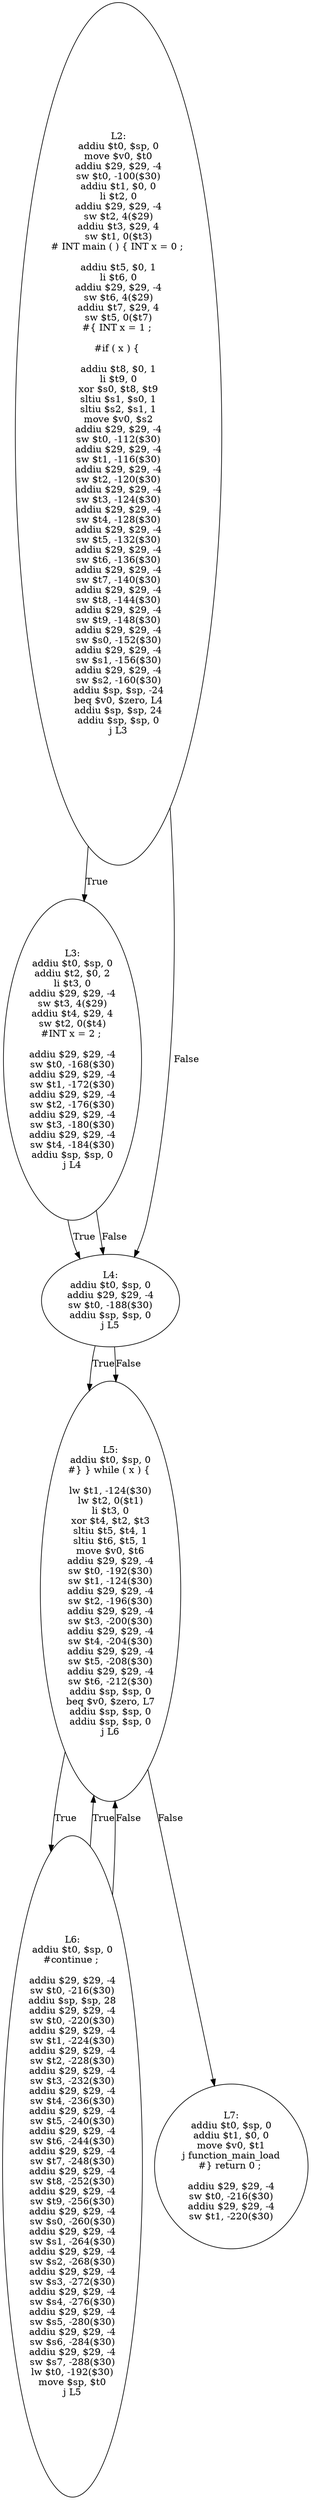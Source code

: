 digraph AST {
  "125702255785632" [label="L2:
addiu $t0, $sp, 0
move $v0, $t0
addiu $29, $29, -4
sw $t0, -100($30)
addiu $t1, $0, 0
li $t2, 0
addiu $29, $29, -4
sw $t2, 4($29)
addiu $t3, $29, 4
sw $t1, 0($t3)
# INT main ( ) { INT x = 0 ; 

addiu $t5, $0, 1
li $t6, 0
addiu $29, $29, -4
sw $t6, 4($29)
addiu $t7, $29, 4
sw $t5, 0($t7)
#{ INT x = 1 ; 

#if ( x ) { 

addiu $t8, $0, 1
li $t9, 0
xor $s0, $t8, $t9
sltiu $s1, $s0, 1
sltiu $s2, $s1, 1
move $v0, $s2
addiu $29, $29, -4
sw $t0, -112($30)
addiu $29, $29, -4
sw $t1, -116($30)
addiu $29, $29, -4
sw $t2, -120($30)
addiu $29, $29, -4
sw $t3, -124($30)
addiu $29, $29, -4
sw $t4, -128($30)
addiu $29, $29, -4
sw $t5, -132($30)
addiu $29, $29, -4
sw $t6, -136($30)
addiu $29, $29, -4
sw $t7, -140($30)
addiu $29, $29, -4
sw $t8, -144($30)
addiu $29, $29, -4
sw $t9, -148($30)
addiu $29, $29, -4
sw $s0, -152($30)
addiu $29, $29, -4
sw $s1, -156($30)
addiu $29, $29, -4
sw $s2, -160($30)
addiu $sp, $sp, -24
beq $v0, $zero, L4
addiu $sp, $sp, 24
addiu $sp, $sp, 0
j L3
"];
  "125702255785632" -> "125702255775072" [label="True"];
  "125702255785632" -> "125702255774640" [label="False"];
  "125702255775072" [label="L3:
addiu $t0, $sp, 0
addiu $t2, $0, 2
li $t3, 0
addiu $29, $29, -4
sw $t3, 4($29)
addiu $t4, $29, 4
sw $t2, 0($t4)
#INT x = 2 ; 

addiu $29, $29, -4
sw $t0, -168($30)
addiu $29, $29, -4
sw $t1, -172($30)
addiu $29, $29, -4
sw $t2, -176($30)
addiu $29, $29, -4
sw $t3, -180($30)
addiu $29, $29, -4
sw $t4, -184($30)
addiu $sp, $sp, 0
j L4
"];
  "125702255775072" -> "125702255774640" [label="True"];
  "125702255775072" -> "125702255774640" [label="False"];
  "125702255774640" [label="L4:
addiu $t0, $sp, 0
addiu $29, $29, -4
sw $t0, -188($30)
addiu $sp, $sp, 0
j L5
"];
  "125702255774640" -> "125702255771904" [label="True"];
  "125702255774640" -> "125702255771904" [label="False"];
  "125702255771904" [label="L5:
addiu $t0, $sp, 0
#} } while ( x ) { 

lw $t1, -124($30)
lw $t2, 0($t1)
li $t3, 0
xor $t4, $t2, $t3
sltiu $t5, $t4, 1
sltiu $t6, $t5, 1
move $v0, $t6
addiu $29, $29, -4
sw $t0, -192($30)
sw $t1, -124($30)
addiu $29, $29, -4
sw $t2, -196($30)
addiu $29, $29, -4
sw $t3, -200($30)
addiu $29, $29, -4
sw $t4, -204($30)
addiu $29, $29, -4
sw $t5, -208($30)
addiu $29, $29, -4
sw $t6, -212($30)
addiu $sp, $sp, 0
beq $v0, $zero, L7
addiu $sp, $sp, 0
addiu $sp, $sp, 0
j L6
"];
  "125702255771904" -> "125702255774160" [label="True"];
  "125702255771904" -> "125702255773488" [label="False"];
  "125702255774160" [label="L6:
addiu $t0, $sp, 0
#continue ; 

addiu $29, $29, -4
sw $t0, -216($30)
addiu $sp, $sp, 28
addiu $29, $29, -4
sw $t0, -220($30)
addiu $29, $29, -4
sw $t1, -224($30)
addiu $29, $29, -4
sw $t2, -228($30)
addiu $29, $29, -4
sw $t3, -232($30)
addiu $29, $29, -4
sw $t4, -236($30)
addiu $29, $29, -4
sw $t5, -240($30)
addiu $29, $29, -4
sw $t6, -244($30)
addiu $29, $29, -4
sw $t7, -248($30)
addiu $29, $29, -4
sw $t8, -252($30)
addiu $29, $29, -4
sw $t9, -256($30)
addiu $29, $29, -4
sw $s0, -260($30)
addiu $29, $29, -4
sw $s1, -264($30)
addiu $29, $29, -4
sw $s2, -268($30)
addiu $29, $29, -4
sw $s3, -272($30)
addiu $29, $29, -4
sw $s4, -276($30)
addiu $29, $29, -4
sw $s5, -280($30)
addiu $29, $29, -4
sw $s6, -284($30)
addiu $29, $29, -4
sw $s7, -288($30)
lw $t0, -192($30)
move $sp, $t0
j L5
"];
  "125702255774160" -> "125702255771904" [label="True"];
  "125702255774160" -> "125702255771904" [label="False"];
  "125702255773488" [label="L7:
addiu $t0, $sp, 0
addiu $t1, $0, 0
move $v0, $t1
j function_main_load
#} return 0 ; 

addiu $29, $29, -4
sw $t0, -216($30)
addiu $29, $29, -4
sw $t1, -220($30)
"];
}
